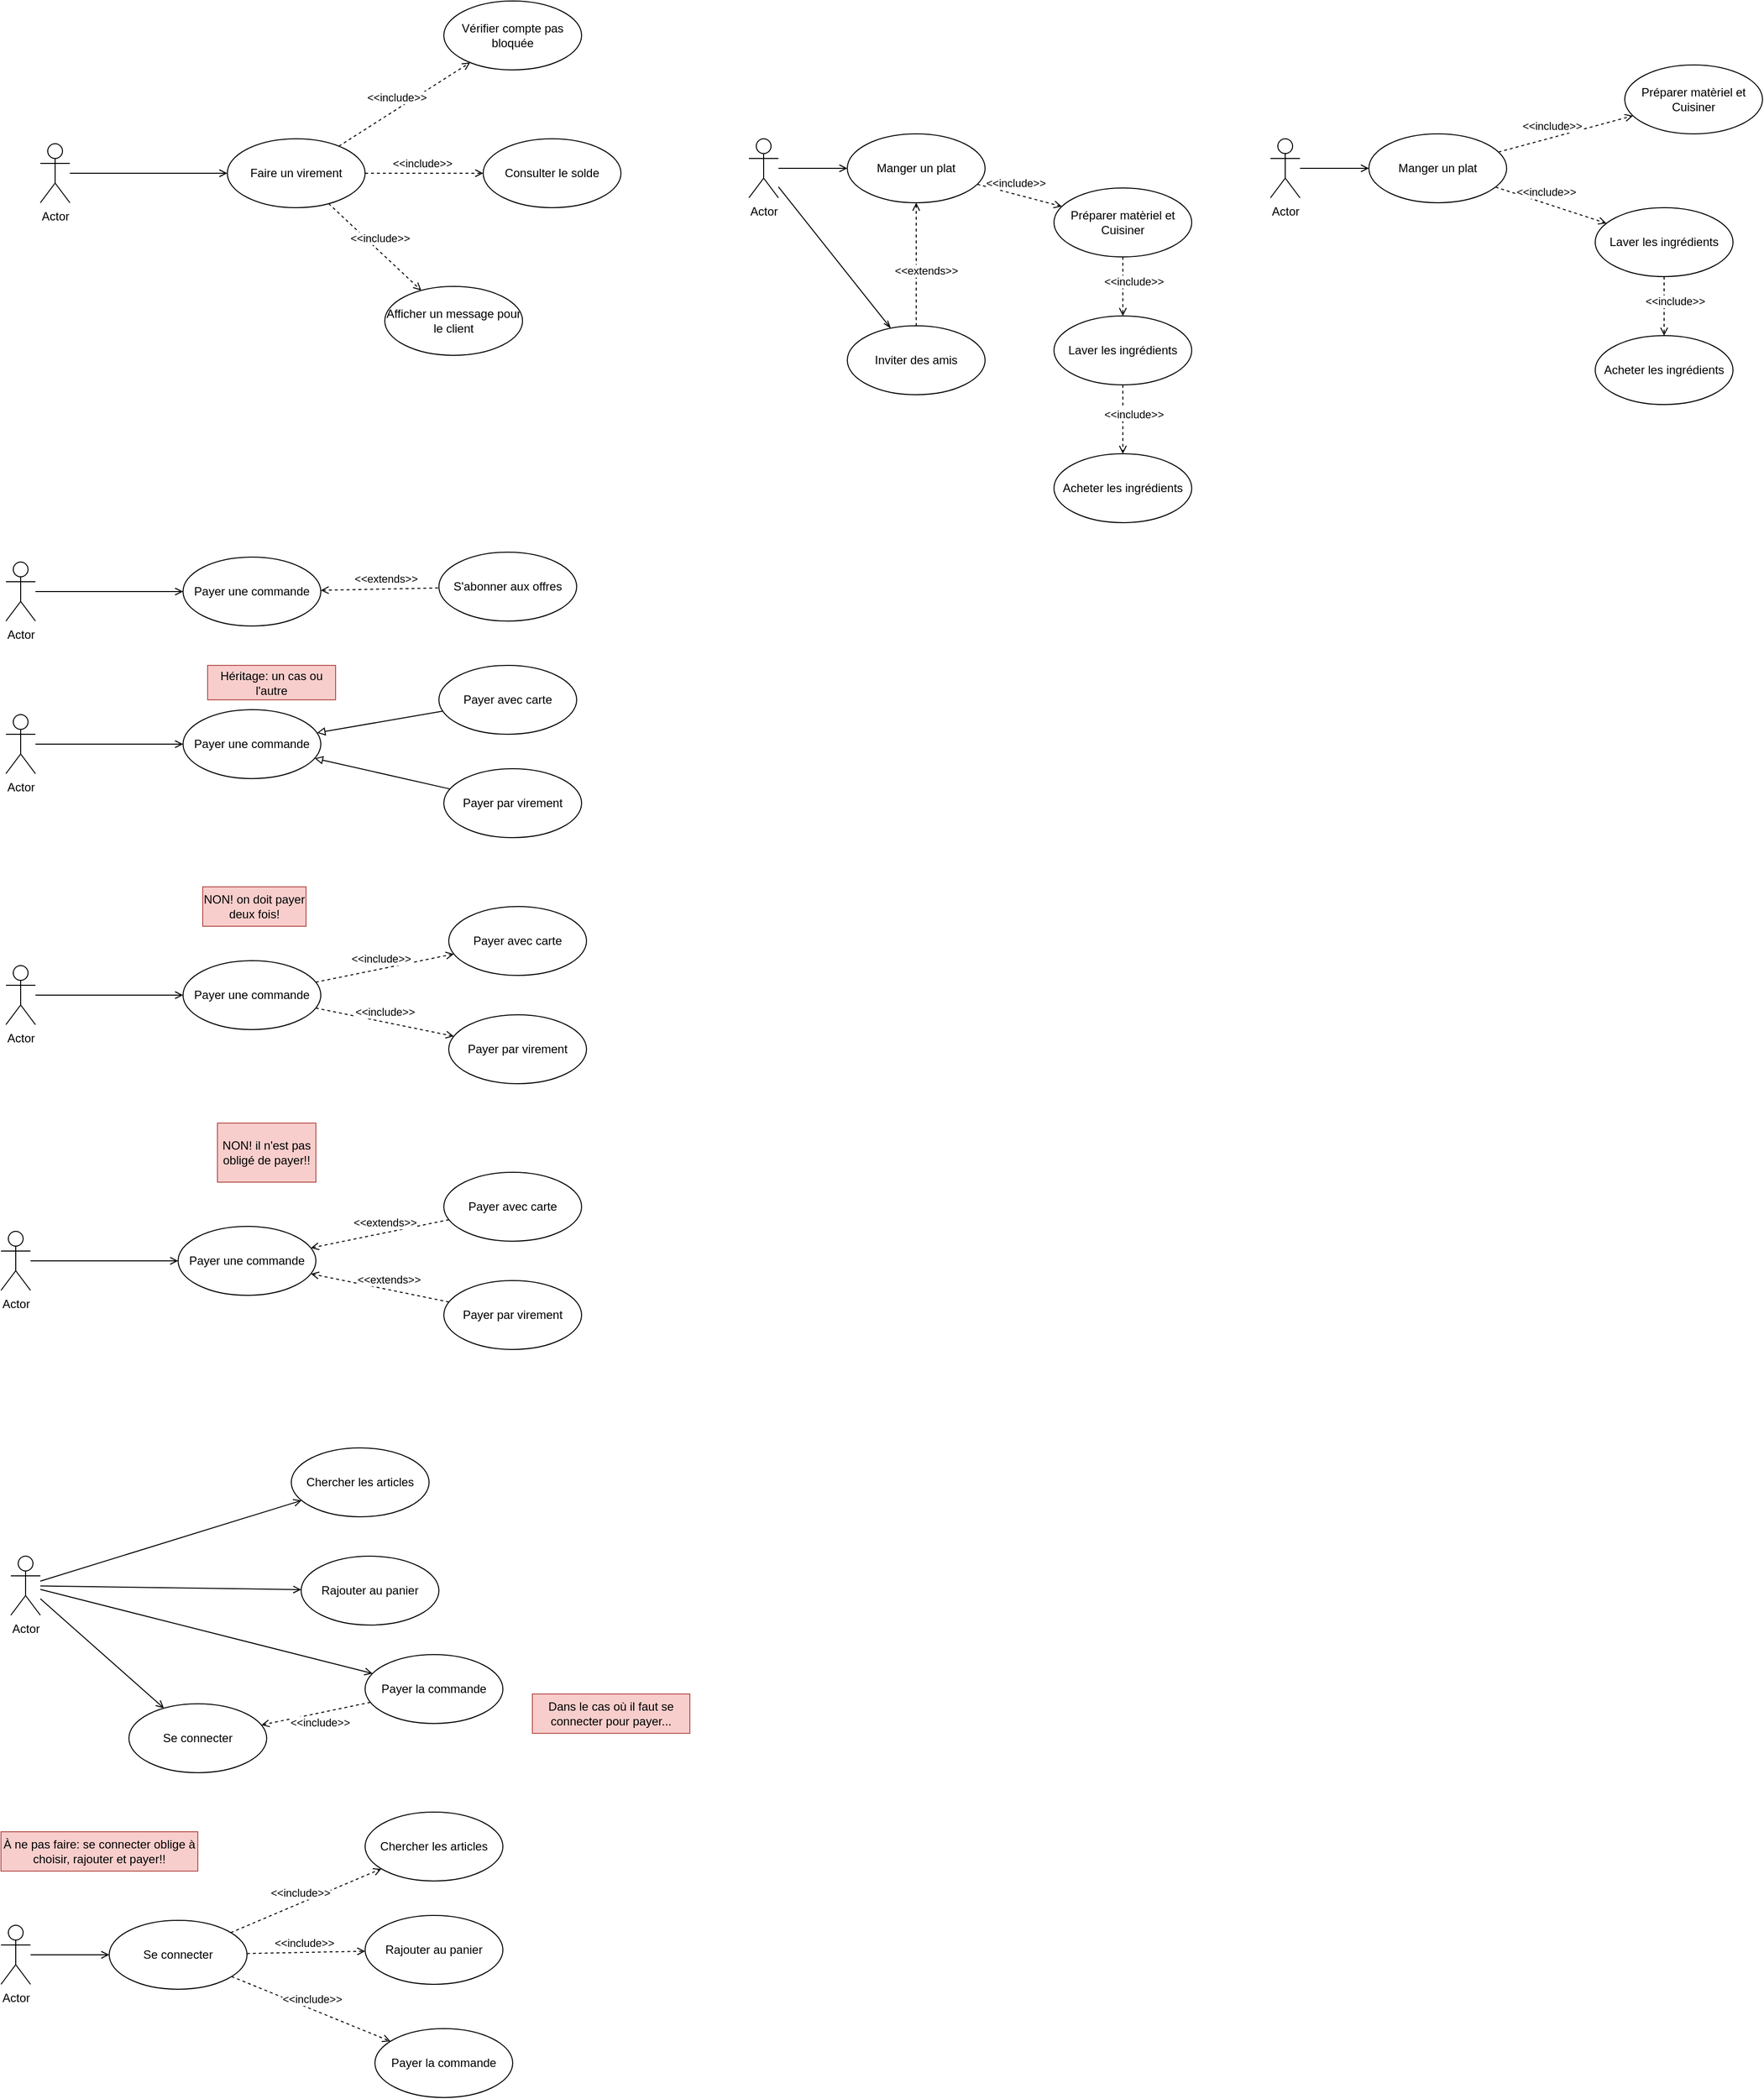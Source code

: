 <mxfile version="13.9.9" type="device"><diagram id="jK-KPuJgV7j7W8kbCevo" name="Page-1"><mxGraphModel dx="1024" dy="1692" grid="1" gridSize="10" guides="1" tooltips="1" connect="1" arrows="1" fold="1" page="1" pageScale="1" pageWidth="850" pageHeight="1100" math="0" shadow="0"><root><mxCell id="0"/><mxCell id="1" parent="0"/><mxCell id="mjD24aWPr7AFjBsT4UfR-13" style="rounded=0;orthogonalLoop=1;jettySize=auto;html=1;startArrow=none;startFill=0;endArrow=open;endFill=0;" parent="1" source="mjD24aWPr7AFjBsT4UfR-7" target="mjD24aWPr7AFjBsT4UfR-8" edge="1"><mxGeometry relative="1" as="geometry"/></mxCell><mxCell id="mjD24aWPr7AFjBsT4UfR-7" value="Actor" style="shape=umlActor;verticalLabelPosition=bottom;verticalAlign=top;html=1;" parent="1" vertex="1"><mxGeometry x="170" y="-5" width="30" height="60" as="geometry"/></mxCell><mxCell id="mjD24aWPr7AFjBsT4UfR-8" value="Faire un virement" style="ellipse;whiteSpace=wrap;html=1;" parent="1" vertex="1"><mxGeometry x="360" y="-10" width="140" height="70" as="geometry"/></mxCell><mxCell id="mjD24aWPr7AFjBsT4UfR-12" value="Consulter le solde" style="ellipse;whiteSpace=wrap;html=1;" parent="1" vertex="1"><mxGeometry x="620" y="-10" width="140" height="70" as="geometry"/></mxCell><mxCell id="mjD24aWPr7AFjBsT4UfR-14" value="&amp;lt;&amp;lt;include&amp;gt;&amp;gt;" style="endArrow=open;html=1;endFill=0;dashed=1;" parent="1" source="mjD24aWPr7AFjBsT4UfR-8" target="mjD24aWPr7AFjBsT4UfR-12" edge="1"><mxGeometry x="-0.032" y="10" width="50" height="50" relative="1" as="geometry"><mxPoint x="370" y="110" as="sourcePoint"/><mxPoint x="680" y="110" as="targetPoint"/><mxPoint as="offset"/></mxGeometry></mxCell><mxCell id="mjD24aWPr7AFjBsT4UfR-16" style="rounded=0;orthogonalLoop=1;jettySize=auto;html=1;startArrow=none;startFill=0;endArrow=open;endFill=0;" parent="1" source="mjD24aWPr7AFjBsT4UfR-17" target="mjD24aWPr7AFjBsT4UfR-18" edge="1"><mxGeometry relative="1" as="geometry"/></mxCell><mxCell id="mjD24aWPr7AFjBsT4UfR-17" value="Actor" style="shape=umlActor;verticalLabelPosition=bottom;verticalAlign=top;html=1;" parent="1" vertex="1"><mxGeometry x="135" y="420" width="30" height="60" as="geometry"/></mxCell><mxCell id="mjD24aWPr7AFjBsT4UfR-18" value="Payer une commande" style="ellipse;whiteSpace=wrap;html=1;" parent="1" vertex="1"><mxGeometry x="315" y="415" width="140" height="70" as="geometry"/></mxCell><mxCell id="mjD24aWPr7AFjBsT4UfR-19" value="S'abonner aux offres" style="ellipse;whiteSpace=wrap;html=1;" parent="1" vertex="1"><mxGeometry x="575" y="410" width="140" height="70" as="geometry"/></mxCell><mxCell id="mjD24aWPr7AFjBsT4UfR-21" value="&amp;lt;&amp;lt;extends&amp;gt;&amp;gt;" style="endArrow=none;html=1;endFill=0;dashed=1;startArrow=open;startFill=0;" parent="1" source="mjD24aWPr7AFjBsT4UfR-18" target="mjD24aWPr7AFjBsT4UfR-19" edge="1"><mxGeometry x="0.097" y="10" width="50" height="50" relative="1" as="geometry"><mxPoint x="325" y="295" as="sourcePoint"/><mxPoint x="635" y="295" as="targetPoint"/><mxPoint as="offset"/></mxGeometry></mxCell><mxCell id="mjD24aWPr7AFjBsT4UfR-25" style="rounded=0;orthogonalLoop=1;jettySize=auto;html=1;startArrow=none;startFill=0;endArrow=open;endFill=0;" parent="1" source="mjD24aWPr7AFjBsT4UfR-23" target="mjD24aWPr7AFjBsT4UfR-24" edge="1"><mxGeometry relative="1" as="geometry"/></mxCell><mxCell id="mjD24aWPr7AFjBsT4UfR-23" value="Actor" style="shape=umlActor;verticalLabelPosition=bottom;verticalAlign=top;html=1;outlineConnect=0;" parent="1" vertex="1"><mxGeometry x="135" y="575" width="30" height="60" as="geometry"/></mxCell><mxCell id="mjD24aWPr7AFjBsT4UfR-40" style="rounded=0;orthogonalLoop=1;jettySize=auto;html=1;startArrow=block;startFill=0;endArrow=none;endFill=0;endSize=6;targetPerimeterSpacing=0;" parent="1" source="mjD24aWPr7AFjBsT4UfR-24" target="mjD24aWPr7AFjBsT4UfR-39" edge="1"><mxGeometry relative="1" as="geometry"/></mxCell><mxCell id="mjD24aWPr7AFjBsT4UfR-41" style="rounded=0;jettySize=auto;html=1;startArrow=block;startFill=0;endArrow=none;endFill=0;endSize=6;targetPerimeterSpacing=0;" parent="1" source="mjD24aWPr7AFjBsT4UfR-24" target="mjD24aWPr7AFjBsT4UfR-28" edge="1"><mxGeometry relative="1" as="geometry"/></mxCell><mxCell id="mjD24aWPr7AFjBsT4UfR-24" value="Payer une commande" style="ellipse;whiteSpace=wrap;html=1;" parent="1" vertex="1"><mxGeometry x="315" y="570" width="140" height="70" as="geometry"/></mxCell><mxCell id="mjD24aWPr7AFjBsT4UfR-28" value="Payer avec carte" style="ellipse;whiteSpace=wrap;html=1;" parent="1" vertex="1"><mxGeometry x="575" y="525" width="140" height="70" as="geometry"/></mxCell><mxCell id="mjD24aWPr7AFjBsT4UfR-39" value="Payer par virement" style="ellipse;whiteSpace=wrap;html=1;" parent="1" vertex="1"><mxGeometry x="580" y="630" width="140" height="70" as="geometry"/></mxCell><mxCell id="W3DSbP2ciHRi6yA_fpCX-1" value="Vérifier compte pas bloquée" style="ellipse;whiteSpace=wrap;html=1;" parent="1" vertex="1"><mxGeometry x="580" y="-150" width="140" height="70" as="geometry"/></mxCell><mxCell id="W3DSbP2ciHRi6yA_fpCX-3" value="&amp;lt;&amp;lt;include&amp;gt;&amp;gt;" style="endArrow=open;html=1;endFill=0;dashed=1;" parent="1" source="mjD24aWPr7AFjBsT4UfR-8" target="W3DSbP2ciHRi6yA_fpCX-1" edge="1"><mxGeometry x="-0.032" y="10" width="50" height="50" relative="1" as="geometry"><mxPoint x="473.428" y="-2.45" as="sourcePoint"/><mxPoint x="590" y="-50" as="targetPoint"/><mxPoint as="offset"/><Array as="points"/></mxGeometry></mxCell><mxCell id="W3DSbP2ciHRi6yA_fpCX-18" value="Afficher un message pour le client" style="ellipse;whiteSpace=wrap;html=1;" parent="1" vertex="1"><mxGeometry x="520" y="140" width="140" height="70" as="geometry"/></mxCell><mxCell id="W3DSbP2ciHRi6yA_fpCX-20" value="&amp;lt;&amp;lt;include&amp;gt;&amp;gt;" style="endArrow=open;html=1;endFill=0;dashed=1;" parent="1" source="mjD24aWPr7AFjBsT4UfR-8" target="W3DSbP2ciHRi6yA_fpCX-18" edge="1"><mxGeometry x="-0.032" y="10" width="50" height="50" relative="1" as="geometry"><mxPoint x="770" y="-40" as="sourcePoint"/><mxPoint x="616.752" y="-77.479" as="targetPoint"/><mxPoint as="offset"/><Array as="points"/></mxGeometry></mxCell><mxCell id="W3DSbP2ciHRi6yA_fpCX-22" style="rounded=0;orthogonalLoop=1;jettySize=auto;html=1;startArrow=none;startFill=0;endArrow=open;endFill=0;" parent="1" source="W3DSbP2ciHRi6yA_fpCX-23" target="W3DSbP2ciHRi6yA_fpCX-27" edge="1"><mxGeometry relative="1" as="geometry"><mxPoint x="980" y="20" as="targetPoint"/></mxGeometry></mxCell><mxCell id="W3DSbP2ciHRi6yA_fpCX-64" style="edgeStyle=none;rounded=0;orthogonalLoop=1;jettySize=auto;html=1;endArrow=openThin;endFill=0;" parent="1" source="W3DSbP2ciHRi6yA_fpCX-23" target="W3DSbP2ciHRi6yA_fpCX-59" edge="1"><mxGeometry relative="1" as="geometry"/></mxCell><mxCell id="W3DSbP2ciHRi6yA_fpCX-23" value="Actor" style="shape=umlActor;verticalLabelPosition=bottom;verticalAlign=top;html=1;" parent="1" vertex="1"><mxGeometry x="890" y="-10" width="30" height="60" as="geometry"/></mxCell><mxCell id="W3DSbP2ciHRi6yA_fpCX-24" value="Acheter les ingrédients" style="ellipse;whiteSpace=wrap;html=1;" parent="1" vertex="1"><mxGeometry x="1200" y="310" width="140" height="70" as="geometry"/></mxCell><mxCell id="W3DSbP2ciHRi6yA_fpCX-25" value="Préparer matèriel et Cuisiner" style="ellipse;whiteSpace=wrap;html=1;" parent="1" vertex="1"><mxGeometry x="1200" y="40" width="140" height="70" as="geometry"/></mxCell><mxCell id="W3DSbP2ciHRi6yA_fpCX-27" value="Manger un plat" style="ellipse;whiteSpace=wrap;html=1;" parent="1" vertex="1"><mxGeometry x="990" y="-15" width="140" height="70" as="geometry"/></mxCell><mxCell id="W3DSbP2ciHRi6yA_fpCX-31" value="Laver les ingrédients" style="ellipse;whiteSpace=wrap;html=1;" parent="1" vertex="1"><mxGeometry x="1200" y="170" width="140" height="70" as="geometry"/></mxCell><mxCell id="W3DSbP2ciHRi6yA_fpCX-35" value="&amp;lt;&amp;lt;include&amp;gt;&amp;gt;" style="endArrow=open;html=1;endFill=0;dashed=1;" parent="1" source="W3DSbP2ciHRi6yA_fpCX-27" target="W3DSbP2ciHRi6yA_fpCX-25" edge="1"><mxGeometry x="-0.159" y="11" width="50" height="50" relative="1" as="geometry"><mxPoint x="1140" y="150" as="sourcePoint"/><mxPoint x="1220" y="150" as="targetPoint"/><mxPoint as="offset"/><Array as="points"/></mxGeometry></mxCell><mxCell id="W3DSbP2ciHRi6yA_fpCX-39" value="&amp;lt;&amp;lt;include&amp;gt;&amp;gt;" style="endArrow=open;html=1;endFill=0;dashed=1;" parent="1" source="W3DSbP2ciHRi6yA_fpCX-25" target="W3DSbP2ciHRi6yA_fpCX-31" edge="1"><mxGeometry x="-0.159" y="11" width="50" height="50" relative="1" as="geometry"><mxPoint x="1170" y="120" as="sourcePoint"/><mxPoint x="1217.992" y="68.76" as="targetPoint"/><mxPoint as="offset"/><Array as="points"/></mxGeometry></mxCell><mxCell id="W3DSbP2ciHRi6yA_fpCX-40" value="&amp;lt;&amp;lt;include&amp;gt;&amp;gt;" style="endArrow=open;html=1;endFill=0;dashed=1;" parent="1" source="W3DSbP2ciHRi6yA_fpCX-31" target="W3DSbP2ciHRi6yA_fpCX-24" edge="1"><mxGeometry x="-0.159" y="11" width="50" height="50" relative="1" as="geometry"><mxPoint x="1280" y="120" as="sourcePoint"/><mxPoint x="1280" y="180" as="targetPoint"/><mxPoint as="offset"/><Array as="points"/></mxGeometry></mxCell><mxCell id="W3DSbP2ciHRi6yA_fpCX-50" style="rounded=0;orthogonalLoop=1;jettySize=auto;html=1;startArrow=none;startFill=0;endArrow=open;endFill=0;" parent="1" source="W3DSbP2ciHRi6yA_fpCX-51" target="W3DSbP2ciHRi6yA_fpCX-54" edge="1"><mxGeometry relative="1" as="geometry"><mxPoint x="1510" y="20" as="targetPoint"/></mxGeometry></mxCell><mxCell id="W3DSbP2ciHRi6yA_fpCX-51" value="Actor" style="shape=umlActor;verticalLabelPosition=bottom;verticalAlign=top;html=1;" parent="1" vertex="1"><mxGeometry x="1420" y="-10" width="30" height="60" as="geometry"/></mxCell><mxCell id="W3DSbP2ciHRi6yA_fpCX-52" value="Acheter les ingrédients" style="ellipse;whiteSpace=wrap;html=1;" parent="1" vertex="1"><mxGeometry x="1750" y="190" width="140" height="70" as="geometry"/></mxCell><mxCell id="W3DSbP2ciHRi6yA_fpCX-53" value="Préparer matèriel et Cuisiner" style="ellipse;whiteSpace=wrap;html=1;" parent="1" vertex="1"><mxGeometry x="1780" y="-85" width="140" height="70" as="geometry"/></mxCell><mxCell id="W3DSbP2ciHRi6yA_fpCX-54" value="Manger un plat" style="ellipse;whiteSpace=wrap;html=1;" parent="1" vertex="1"><mxGeometry x="1520" y="-15" width="140" height="70" as="geometry"/></mxCell><mxCell id="W3DSbP2ciHRi6yA_fpCX-55" value="Laver les ingrédients" style="ellipse;whiteSpace=wrap;html=1;" parent="1" vertex="1"><mxGeometry x="1750" y="60" width="140" height="70" as="geometry"/></mxCell><mxCell id="W3DSbP2ciHRi6yA_fpCX-56" value="&amp;lt;&amp;lt;include&amp;gt;&amp;gt;" style="endArrow=open;html=1;endFill=0;dashed=1;" parent="1" source="W3DSbP2ciHRi6yA_fpCX-54" target="W3DSbP2ciHRi6yA_fpCX-53" edge="1"><mxGeometry x="-0.159" y="11" width="50" height="50" relative="1" as="geometry"><mxPoint x="1670" y="150" as="sourcePoint"/><mxPoint x="1750" y="150" as="targetPoint"/><mxPoint as="offset"/><Array as="points"/></mxGeometry></mxCell><mxCell id="W3DSbP2ciHRi6yA_fpCX-57" value="&amp;lt;&amp;lt;include&amp;gt;&amp;gt;" style="endArrow=open;html=1;endFill=0;dashed=1;" parent="1" source="W3DSbP2ciHRi6yA_fpCX-54" target="W3DSbP2ciHRi6yA_fpCX-55" edge="1"><mxGeometry x="-0.159" y="11" width="50" height="50" relative="1" as="geometry"><mxPoint x="1662.181" y="46.074" as="sourcePoint"/><mxPoint x="1747.992" y="68.76" as="targetPoint"/><mxPoint as="offset"/><Array as="points"/></mxGeometry></mxCell><mxCell id="W3DSbP2ciHRi6yA_fpCX-58" value="&amp;lt;&amp;lt;include&amp;gt;&amp;gt;" style="endArrow=open;html=1;endFill=0;dashed=1;" parent="1" source="W3DSbP2ciHRi6yA_fpCX-55" target="W3DSbP2ciHRi6yA_fpCX-52" edge="1"><mxGeometry x="-0.159" y="11" width="50" height="50" relative="1" as="geometry"><mxPoint x="1810" y="120" as="sourcePoint"/><mxPoint x="1810" y="180" as="targetPoint"/><mxPoint as="offset"/><Array as="points"/></mxGeometry></mxCell><mxCell id="W3DSbP2ciHRi6yA_fpCX-59" value="Inviter des amis" style="ellipse;whiteSpace=wrap;html=1;" parent="1" vertex="1"><mxGeometry x="990" y="180" width="140" height="70" as="geometry"/></mxCell><mxCell id="W3DSbP2ciHRi6yA_fpCX-61" value="&amp;lt;&amp;lt;extends&amp;gt;&amp;gt;" style="endArrow=none;html=1;endFill=0;dashed=1;startArrow=open;startFill=0;" parent="1" source="W3DSbP2ciHRi6yA_fpCX-27" target="W3DSbP2ciHRi6yA_fpCX-59" edge="1"><mxGeometry x="0.097" y="10" width="50" height="50" relative="1" as="geometry"><mxPoint x="1060" y="110" as="sourcePoint"/><mxPoint x="585.052" y="456.345" as="targetPoint"/><mxPoint as="offset"/></mxGeometry></mxCell><mxCell id="W3DSbP2ciHRi6yA_fpCX-65" style="rounded=0;orthogonalLoop=1;jettySize=auto;html=1;startArrow=none;startFill=0;endArrow=open;endFill=0;" parent="1" source="W3DSbP2ciHRi6yA_fpCX-66" target="W3DSbP2ciHRi6yA_fpCX-69" edge="1"><mxGeometry relative="1" as="geometry"/></mxCell><mxCell id="W3DSbP2ciHRi6yA_fpCX-66" value="Actor" style="shape=umlActor;verticalLabelPosition=bottom;verticalAlign=top;html=1;outlineConnect=0;" parent="1" vertex="1"><mxGeometry x="135" y="830" width="30" height="60" as="geometry"/></mxCell><mxCell id="W3DSbP2ciHRi6yA_fpCX-69" value="Payer une commande" style="ellipse;whiteSpace=wrap;html=1;" parent="1" vertex="1"><mxGeometry x="315" y="825" width="140" height="70" as="geometry"/></mxCell><mxCell id="W3DSbP2ciHRi6yA_fpCX-70" value="Payer avec carte" style="ellipse;whiteSpace=wrap;html=1;" parent="1" vertex="1"><mxGeometry x="585" y="770" width="140" height="70" as="geometry"/></mxCell><mxCell id="W3DSbP2ciHRi6yA_fpCX-71" value="Payer par virement" style="ellipse;whiteSpace=wrap;html=1;" parent="1" vertex="1"><mxGeometry x="585" y="880" width="140" height="70" as="geometry"/></mxCell><mxCell id="W3DSbP2ciHRi6yA_fpCX-72" value="&amp;lt;&amp;lt;include&amp;gt;&amp;gt;" style="endArrow=open;html=1;endFill=0;dashed=1;" parent="1" source="W3DSbP2ciHRi6yA_fpCX-69" target="W3DSbP2ciHRi6yA_fpCX-70" edge="1"><mxGeometry x="-0.032" y="10" width="50" height="50" relative="1" as="geometry"><mxPoint x="451.498" y="854.959" as="sourcePoint"/><mxPoint x="585.002" y="770.001" as="targetPoint"/><mxPoint as="offset"/><Array as="points"/></mxGeometry></mxCell><mxCell id="W3DSbP2ciHRi6yA_fpCX-73" value="&amp;lt;&amp;lt;include&amp;gt;&amp;gt;" style="endArrow=open;html=1;endFill=0;dashed=1;" parent="1" source="W3DSbP2ciHRi6yA_fpCX-69" target="W3DSbP2ciHRi6yA_fpCX-71" edge="1"><mxGeometry x="-0.032" y="10" width="50" height="50" relative="1" as="geometry"><mxPoint x="459.993" y="857.001" as="sourcePoint"/><mxPoint x="600.174" y="828.205" as="targetPoint"/><mxPoint as="offset"/><Array as="points"/></mxGeometry></mxCell><mxCell id="W3DSbP2ciHRi6yA_fpCX-74" value="NON! on doit payer deux fois!" style="text;html=1;strokeColor=#b85450;fillColor=#f8cecc;align=center;verticalAlign=middle;whiteSpace=wrap;rounded=0;" parent="1" vertex="1"><mxGeometry x="335" y="750" width="105" height="40" as="geometry"/></mxCell><mxCell id="W3DSbP2ciHRi6yA_fpCX-75" style="rounded=0;orthogonalLoop=1;jettySize=auto;html=1;startArrow=none;startFill=0;endArrow=open;endFill=0;" parent="1" source="W3DSbP2ciHRi6yA_fpCX-76" target="W3DSbP2ciHRi6yA_fpCX-77" edge="1"><mxGeometry relative="1" as="geometry"/></mxCell><mxCell id="W3DSbP2ciHRi6yA_fpCX-76" value="Actor" style="shape=umlActor;verticalLabelPosition=bottom;verticalAlign=top;html=1;outlineConnect=0;" parent="1" vertex="1"><mxGeometry x="130" y="1100" width="30" height="60" as="geometry"/></mxCell><mxCell id="W3DSbP2ciHRi6yA_fpCX-77" value="Payer une commande" style="ellipse;whiteSpace=wrap;html=1;" parent="1" vertex="1"><mxGeometry x="310" y="1095" width="140" height="70" as="geometry"/></mxCell><mxCell id="W3DSbP2ciHRi6yA_fpCX-78" value="Payer avec carte" style="ellipse;whiteSpace=wrap;html=1;" parent="1" vertex="1"><mxGeometry x="580" y="1040" width="140" height="70" as="geometry"/></mxCell><mxCell id="W3DSbP2ciHRi6yA_fpCX-79" value="Payer par virement" style="ellipse;whiteSpace=wrap;html=1;" parent="1" vertex="1"><mxGeometry x="580" y="1150" width="140" height="70" as="geometry"/></mxCell><mxCell id="W3DSbP2ciHRi6yA_fpCX-83" value="&amp;lt;&amp;lt;extends&amp;gt;&amp;gt;" style="endArrow=none;html=1;endFill=0;dashed=1;startArrow=open;startFill=0;" parent="1" source="W3DSbP2ciHRi6yA_fpCX-77" target="W3DSbP2ciHRi6yA_fpCX-79" edge="1"><mxGeometry x="0.097" y="10" width="50" height="50" relative="1" as="geometry"><mxPoint x="429.995" y="1232.545" as="sourcePoint"/><mxPoint x="550.082" y="1229.995" as="targetPoint"/><mxPoint as="offset"/></mxGeometry></mxCell><mxCell id="W3DSbP2ciHRi6yA_fpCX-84" value="&amp;lt;&amp;lt;extends&amp;gt;&amp;gt;" style="endArrow=none;html=1;endFill=0;dashed=1;startArrow=open;startFill=0;" parent="1" source="W3DSbP2ciHRi6yA_fpCX-77" target="W3DSbP2ciHRi6yA_fpCX-78" edge="1"><mxGeometry x="0.097" y="10" width="50" height="50" relative="1" as="geometry"><mxPoint x="454.993" y="1152.999" as="sourcePoint"/><mxPoint x="595.174" y="1181.795" as="targetPoint"/><mxPoint as="offset"/></mxGeometry></mxCell><mxCell id="W3DSbP2ciHRi6yA_fpCX-85" value="NON! il n'est pas obligé de payer!!" style="text;html=1;strokeColor=#b85450;fillColor=#f8cecc;align=center;verticalAlign=middle;whiteSpace=wrap;rounded=0;" parent="1" vertex="1"><mxGeometry x="350" y="990" width="100" height="60" as="geometry"/></mxCell><mxCell id="W3DSbP2ciHRi6yA_fpCX-87" value="Héritage: un cas ou l'autre" style="text;html=1;strokeColor=#b85450;fillColor=#f8cecc;align=center;verticalAlign=middle;whiteSpace=wrap;rounded=0;" parent="1" vertex="1"><mxGeometry x="340" y="525" width="130" height="35" as="geometry"/></mxCell><mxCell id="SleYgRQCHuMENs2qKFdY-1" style="rounded=0;orthogonalLoop=1;jettySize=auto;html=1;startArrow=none;startFill=0;endArrow=open;endFill=0;" edge="1" parent="1" source="SleYgRQCHuMENs2qKFdY-2" target="SleYgRQCHuMENs2qKFdY-3"><mxGeometry relative="1" as="geometry"/></mxCell><mxCell id="SleYgRQCHuMENs2qKFdY-2" value="Actor" style="shape=umlActor;verticalLabelPosition=bottom;verticalAlign=top;html=1;outlineConnect=0;" vertex="1" parent="1"><mxGeometry x="140" y="1430" width="30" height="60" as="geometry"/></mxCell><mxCell id="SleYgRQCHuMENs2qKFdY-3" value="Rajouter au panier" style="ellipse;whiteSpace=wrap;html=1;" vertex="1" parent="1"><mxGeometry x="435" y="1430" width="140" height="70" as="geometry"/></mxCell><mxCell id="SleYgRQCHuMENs2qKFdY-9" value="Payer la commande" style="ellipse;whiteSpace=wrap;html=1;" vertex="1" parent="1"><mxGeometry x="500" y="1530" width="140" height="70" as="geometry"/></mxCell><mxCell id="SleYgRQCHuMENs2qKFdY-10" style="rounded=0;orthogonalLoop=1;jettySize=auto;html=1;startArrow=none;startFill=0;endArrow=open;endFill=0;" edge="1" parent="1" source="SleYgRQCHuMENs2qKFdY-2" target="SleYgRQCHuMENs2qKFdY-9"><mxGeometry relative="1" as="geometry"><mxPoint x="180" y="1470" as="sourcePoint"/><mxPoint x="455" y="1470" as="targetPoint"/></mxGeometry></mxCell><mxCell id="SleYgRQCHuMENs2qKFdY-12" style="rounded=0;orthogonalLoop=1;jettySize=auto;html=1;startArrow=none;startFill=0;endArrow=open;endFill=0;" edge="1" parent="1" source="SleYgRQCHuMENs2qKFdY-2" target="SleYgRQCHuMENs2qKFdY-13"><mxGeometry relative="1" as="geometry"><mxPoint x="180" y="1474.662" as="sourcePoint"/><mxPoint x="476" y="1670" as="targetPoint"/></mxGeometry></mxCell><mxCell id="SleYgRQCHuMENs2qKFdY-13" value="Chercher les articles" style="ellipse;whiteSpace=wrap;html=1;" vertex="1" parent="1"><mxGeometry x="425" y="1320" width="140" height="70" as="geometry"/></mxCell><mxCell id="SleYgRQCHuMENs2qKFdY-14" style="rounded=0;orthogonalLoop=1;jettySize=auto;html=1;startArrow=none;startFill=0;endArrow=open;endFill=0;" edge="1" parent="1" source="SleYgRQCHuMENs2qKFdY-2" target="SleYgRQCHuMENs2qKFdY-15"><mxGeometry relative="1" as="geometry"><mxPoint x="180" y="1475.308" as="sourcePoint"/><mxPoint x="280" y="1620" as="targetPoint"/></mxGeometry></mxCell><mxCell id="SleYgRQCHuMENs2qKFdY-15" value="Se connecter" style="ellipse;whiteSpace=wrap;html=1;" vertex="1" parent="1"><mxGeometry x="260" y="1580" width="140" height="70" as="geometry"/></mxCell><mxCell id="SleYgRQCHuMENs2qKFdY-17" value="Actor" style="shape=umlActor;verticalLabelPosition=bottom;verticalAlign=top;html=1;outlineConnect=0;" vertex="1" parent="1"><mxGeometry x="130" y="1805" width="30" height="60" as="geometry"/></mxCell><mxCell id="SleYgRQCHuMENs2qKFdY-18" value="Rajouter au panier" style="ellipse;whiteSpace=wrap;html=1;" vertex="1" parent="1"><mxGeometry x="500" y="1795" width="140" height="70" as="geometry"/></mxCell><mxCell id="SleYgRQCHuMENs2qKFdY-19" value="Payer la commande" style="ellipse;whiteSpace=wrap;html=1;" vertex="1" parent="1"><mxGeometry x="510" y="1910" width="140" height="70" as="geometry"/></mxCell><mxCell id="SleYgRQCHuMENs2qKFdY-22" value="Chercher les articles" style="ellipse;whiteSpace=wrap;html=1;" vertex="1" parent="1"><mxGeometry x="500" y="1690" width="140" height="70" as="geometry"/></mxCell><mxCell id="SleYgRQCHuMENs2qKFdY-23" style="rounded=0;orthogonalLoop=1;jettySize=auto;html=1;startArrow=none;startFill=0;endArrow=open;endFill=0;" edge="1" parent="1" source="SleYgRQCHuMENs2qKFdY-17" target="SleYgRQCHuMENs2qKFdY-24"><mxGeometry relative="1" as="geometry"><mxPoint x="195" y="1845.308" as="sourcePoint"/><mxPoint x="295" y="1990" as="targetPoint"/></mxGeometry></mxCell><mxCell id="SleYgRQCHuMENs2qKFdY-24" value="Se connecter" style="ellipse;whiteSpace=wrap;html=1;" vertex="1" parent="1"><mxGeometry x="240" y="1800" width="140" height="70" as="geometry"/></mxCell><mxCell id="SleYgRQCHuMENs2qKFdY-25" value="&amp;lt;&amp;lt;include&amp;gt;&amp;gt;" style="endArrow=open;html=1;endFill=0;dashed=1;" edge="1" parent="1" source="SleYgRQCHuMENs2qKFdY-24" target="SleYgRQCHuMENs2qKFdY-18"><mxGeometry x="-0.032" y="10" width="50" height="50" relative="1" as="geometry"><mxPoint x="280" y="1740" as="sourcePoint"/><mxPoint x="400" y="1740" as="targetPoint"/><mxPoint as="offset"/></mxGeometry></mxCell><mxCell id="SleYgRQCHuMENs2qKFdY-26" value="&amp;lt;&amp;lt;include&amp;gt;&amp;gt;" style="endArrow=open;html=1;endFill=0;dashed=1;" edge="1" parent="1" source="SleYgRQCHuMENs2qKFdY-24" target="SleYgRQCHuMENs2qKFdY-22"><mxGeometry x="-0.032" y="10" width="50" height="50" relative="1" as="geometry"><mxPoint x="366.964" y="1819.046" as="sourcePoint"/><mxPoint x="472.913" y="1760.898" as="targetPoint"/><mxPoint as="offset"/></mxGeometry></mxCell><mxCell id="SleYgRQCHuMENs2qKFdY-27" value="&amp;lt;&amp;lt;include&amp;gt;&amp;gt;" style="endArrow=open;html=1;endFill=0;dashed=1;" edge="1" parent="1" source="SleYgRQCHuMENs2qKFdY-24" target="SleYgRQCHuMENs2qKFdY-19"><mxGeometry x="-0.032" y="10" width="50" height="50" relative="1" as="geometry"><mxPoint x="376.964" y="1829.046" as="sourcePoint"/><mxPoint x="482.913" y="1770.898" as="targetPoint"/><mxPoint as="offset"/></mxGeometry></mxCell><mxCell id="SleYgRQCHuMENs2qKFdY-34" value="À ne pas faire: se connecter oblige à choisir, rajouter et payer!!" style="text;html=1;strokeColor=#b85450;fillColor=#f8cecc;align=center;verticalAlign=middle;whiteSpace=wrap;rounded=0;" vertex="1" parent="1"><mxGeometry x="130" y="1710" width="200" height="40" as="geometry"/></mxCell><mxCell id="SleYgRQCHuMENs2qKFdY-35" value="&amp;lt;&amp;lt;include&amp;gt;&amp;gt;" style="endArrow=open;html=1;endFill=0;dashed=1;" edge="1" parent="1" source="SleYgRQCHuMENs2qKFdY-9" target="SleYgRQCHuMENs2qKFdY-15"><mxGeometry x="-0.032" y="10" width="50" height="50" relative="1" as="geometry"><mxPoint x="699.996" y="1579.995" as="sourcePoint"/><mxPoint x="853.083" y="1515.188" as="targetPoint"/><mxPoint as="offset"/></mxGeometry></mxCell><mxCell id="SleYgRQCHuMENs2qKFdY-36" value="Dans le cas où il faut se connecter pour payer..." style="text;html=1;strokeColor=#b85450;fillColor=#f8cecc;align=center;verticalAlign=middle;whiteSpace=wrap;rounded=0;" vertex="1" parent="1"><mxGeometry x="670" y="1570" width="160" height="40" as="geometry"/></mxCell></root></mxGraphModel></diagram></mxfile>